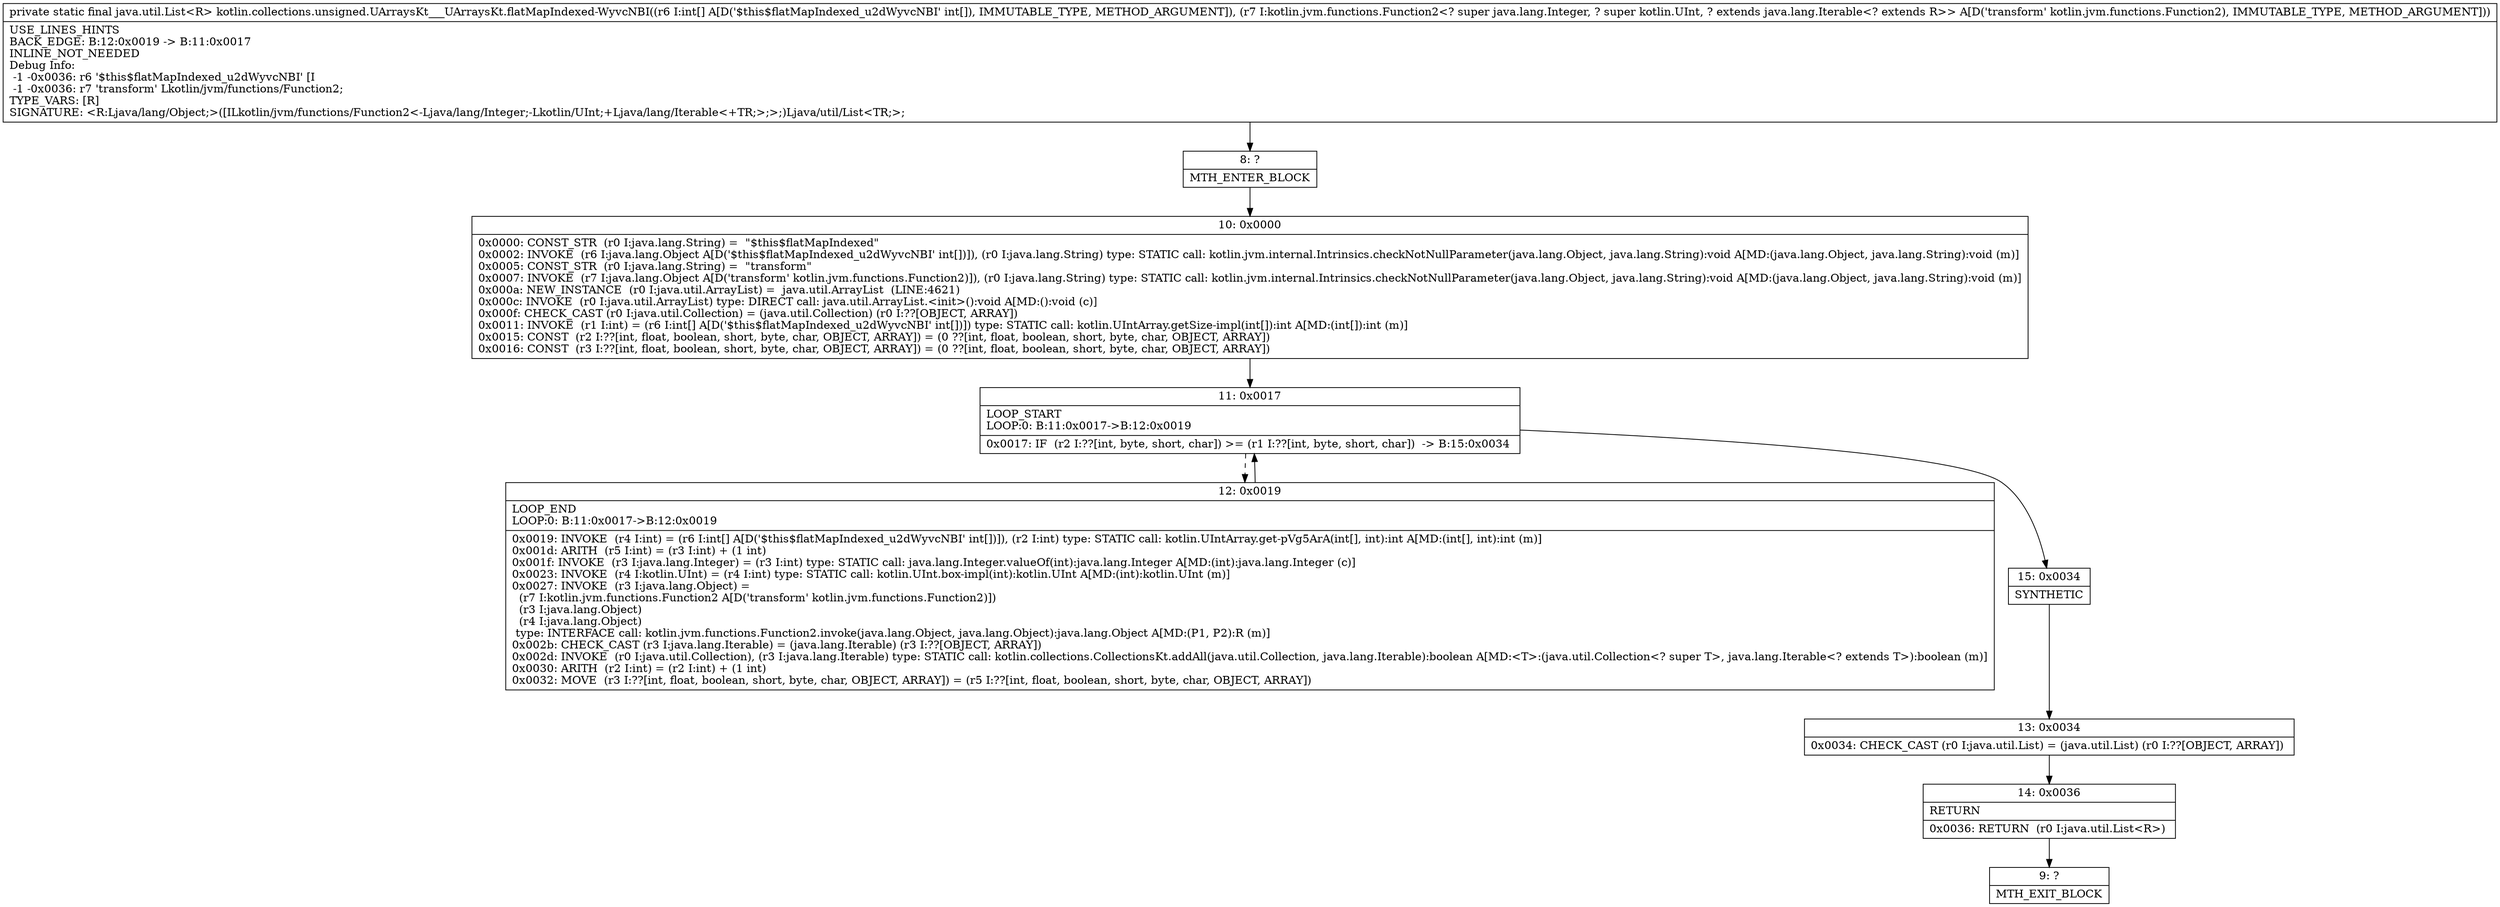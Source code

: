 digraph "CFG forkotlin.collections.unsigned.UArraysKt___UArraysKt.flatMapIndexed\-WyvcNBI([ILkotlin\/jvm\/functions\/Function2;)Ljava\/util\/List;" {
Node_8 [shape=record,label="{8\:\ ?|MTH_ENTER_BLOCK\l}"];
Node_10 [shape=record,label="{10\:\ 0x0000|0x0000: CONST_STR  (r0 I:java.lang.String) =  \"$this$flatMapIndexed\" \l0x0002: INVOKE  (r6 I:java.lang.Object A[D('$this$flatMapIndexed_u2dWyvcNBI' int[])]), (r0 I:java.lang.String) type: STATIC call: kotlin.jvm.internal.Intrinsics.checkNotNullParameter(java.lang.Object, java.lang.String):void A[MD:(java.lang.Object, java.lang.String):void (m)]\l0x0005: CONST_STR  (r0 I:java.lang.String) =  \"transform\" \l0x0007: INVOKE  (r7 I:java.lang.Object A[D('transform' kotlin.jvm.functions.Function2)]), (r0 I:java.lang.String) type: STATIC call: kotlin.jvm.internal.Intrinsics.checkNotNullParameter(java.lang.Object, java.lang.String):void A[MD:(java.lang.Object, java.lang.String):void (m)]\l0x000a: NEW_INSTANCE  (r0 I:java.util.ArrayList) =  java.util.ArrayList  (LINE:4621)\l0x000c: INVOKE  (r0 I:java.util.ArrayList) type: DIRECT call: java.util.ArrayList.\<init\>():void A[MD:():void (c)]\l0x000f: CHECK_CAST (r0 I:java.util.Collection) = (java.util.Collection) (r0 I:??[OBJECT, ARRAY]) \l0x0011: INVOKE  (r1 I:int) = (r6 I:int[] A[D('$this$flatMapIndexed_u2dWyvcNBI' int[])]) type: STATIC call: kotlin.UIntArray.getSize\-impl(int[]):int A[MD:(int[]):int (m)]\l0x0015: CONST  (r2 I:??[int, float, boolean, short, byte, char, OBJECT, ARRAY]) = (0 ??[int, float, boolean, short, byte, char, OBJECT, ARRAY]) \l0x0016: CONST  (r3 I:??[int, float, boolean, short, byte, char, OBJECT, ARRAY]) = (0 ??[int, float, boolean, short, byte, char, OBJECT, ARRAY]) \l}"];
Node_11 [shape=record,label="{11\:\ 0x0017|LOOP_START\lLOOP:0: B:11:0x0017\-\>B:12:0x0019\l|0x0017: IF  (r2 I:??[int, byte, short, char]) \>= (r1 I:??[int, byte, short, char])  \-\> B:15:0x0034 \l}"];
Node_12 [shape=record,label="{12\:\ 0x0019|LOOP_END\lLOOP:0: B:11:0x0017\-\>B:12:0x0019\l|0x0019: INVOKE  (r4 I:int) = (r6 I:int[] A[D('$this$flatMapIndexed_u2dWyvcNBI' int[])]), (r2 I:int) type: STATIC call: kotlin.UIntArray.get\-pVg5ArA(int[], int):int A[MD:(int[], int):int (m)]\l0x001d: ARITH  (r5 I:int) = (r3 I:int) + (1 int) \l0x001f: INVOKE  (r3 I:java.lang.Integer) = (r3 I:int) type: STATIC call: java.lang.Integer.valueOf(int):java.lang.Integer A[MD:(int):java.lang.Integer (c)]\l0x0023: INVOKE  (r4 I:kotlin.UInt) = (r4 I:int) type: STATIC call: kotlin.UInt.box\-impl(int):kotlin.UInt A[MD:(int):kotlin.UInt (m)]\l0x0027: INVOKE  (r3 I:java.lang.Object) = \l  (r7 I:kotlin.jvm.functions.Function2 A[D('transform' kotlin.jvm.functions.Function2)])\l  (r3 I:java.lang.Object)\l  (r4 I:java.lang.Object)\l type: INTERFACE call: kotlin.jvm.functions.Function2.invoke(java.lang.Object, java.lang.Object):java.lang.Object A[MD:(P1, P2):R (m)]\l0x002b: CHECK_CAST (r3 I:java.lang.Iterable) = (java.lang.Iterable) (r3 I:??[OBJECT, ARRAY]) \l0x002d: INVOKE  (r0 I:java.util.Collection), (r3 I:java.lang.Iterable) type: STATIC call: kotlin.collections.CollectionsKt.addAll(java.util.Collection, java.lang.Iterable):boolean A[MD:\<T\>:(java.util.Collection\<? super T\>, java.lang.Iterable\<? extends T\>):boolean (m)]\l0x0030: ARITH  (r2 I:int) = (r2 I:int) + (1 int) \l0x0032: MOVE  (r3 I:??[int, float, boolean, short, byte, char, OBJECT, ARRAY]) = (r5 I:??[int, float, boolean, short, byte, char, OBJECT, ARRAY]) \l}"];
Node_15 [shape=record,label="{15\:\ 0x0034|SYNTHETIC\l}"];
Node_13 [shape=record,label="{13\:\ 0x0034|0x0034: CHECK_CAST (r0 I:java.util.List) = (java.util.List) (r0 I:??[OBJECT, ARRAY]) \l}"];
Node_14 [shape=record,label="{14\:\ 0x0036|RETURN\l|0x0036: RETURN  (r0 I:java.util.List\<R\>) \l}"];
Node_9 [shape=record,label="{9\:\ ?|MTH_EXIT_BLOCK\l}"];
MethodNode[shape=record,label="{private static final java.util.List\<R\> kotlin.collections.unsigned.UArraysKt___UArraysKt.flatMapIndexed\-WyvcNBI((r6 I:int[] A[D('$this$flatMapIndexed_u2dWyvcNBI' int[]), IMMUTABLE_TYPE, METHOD_ARGUMENT]), (r7 I:kotlin.jvm.functions.Function2\<? super java.lang.Integer, ? super kotlin.UInt, ? extends java.lang.Iterable\<? extends R\>\> A[D('transform' kotlin.jvm.functions.Function2), IMMUTABLE_TYPE, METHOD_ARGUMENT]))  | USE_LINES_HINTS\lBACK_EDGE: B:12:0x0019 \-\> B:11:0x0017\lINLINE_NOT_NEEDED\lDebug Info:\l  \-1 \-0x0036: r6 '$this$flatMapIndexed_u2dWyvcNBI' [I\l  \-1 \-0x0036: r7 'transform' Lkotlin\/jvm\/functions\/Function2;\lTYPE_VARS: [R]\lSIGNATURE: \<R:Ljava\/lang\/Object;\>([ILkotlin\/jvm\/functions\/Function2\<\-Ljava\/lang\/Integer;\-Lkotlin\/UInt;+Ljava\/lang\/Iterable\<+TR;\>;\>;)Ljava\/util\/List\<TR;\>;\l}"];
MethodNode -> Node_8;Node_8 -> Node_10;
Node_10 -> Node_11;
Node_11 -> Node_12[style=dashed];
Node_11 -> Node_15;
Node_12 -> Node_11;
Node_15 -> Node_13;
Node_13 -> Node_14;
Node_14 -> Node_9;
}

